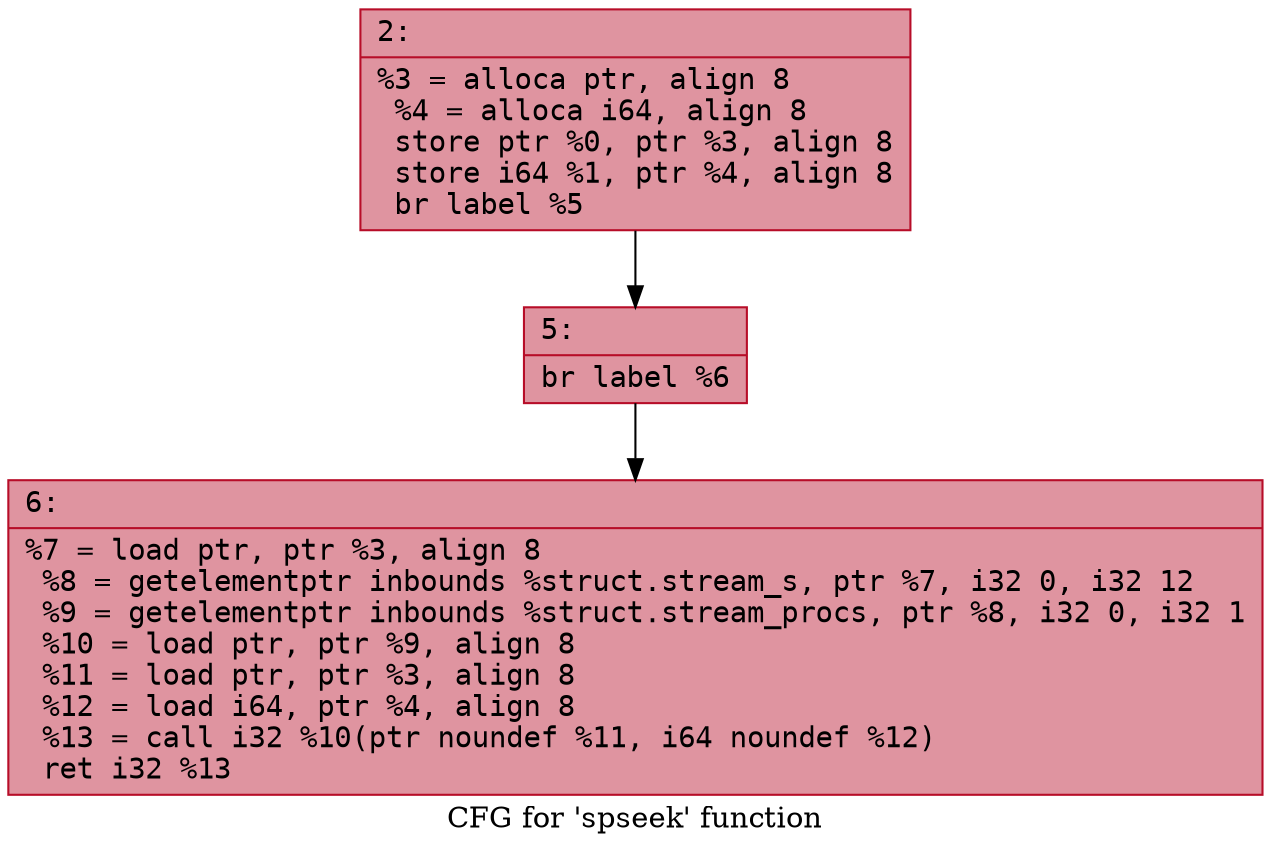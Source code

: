 digraph "CFG for 'spseek' function" {
	label="CFG for 'spseek' function";

	Node0x60000320fb10 [shape=record,color="#b70d28ff", style=filled, fillcolor="#b70d2870" fontname="Courier",label="{2:\l|  %3 = alloca ptr, align 8\l  %4 = alloca i64, align 8\l  store ptr %0, ptr %3, align 8\l  store i64 %1, ptr %4, align 8\l  br label %5\l}"];
	Node0x60000320fb10 -> Node0x60000320fbb0[tooltip="2 -> 5\nProbability 100.00%" ];
	Node0x60000320fbb0 [shape=record,color="#b70d28ff", style=filled, fillcolor="#b70d2870" fontname="Courier",label="{5:\l|  br label %6\l}"];
	Node0x60000320fbb0 -> Node0x60000320fc00[tooltip="5 -> 6\nProbability 100.00%" ];
	Node0x60000320fc00 [shape=record,color="#b70d28ff", style=filled, fillcolor="#b70d2870" fontname="Courier",label="{6:\l|  %7 = load ptr, ptr %3, align 8\l  %8 = getelementptr inbounds %struct.stream_s, ptr %7, i32 0, i32 12\l  %9 = getelementptr inbounds %struct.stream_procs, ptr %8, i32 0, i32 1\l  %10 = load ptr, ptr %9, align 8\l  %11 = load ptr, ptr %3, align 8\l  %12 = load i64, ptr %4, align 8\l  %13 = call i32 %10(ptr noundef %11, i64 noundef %12)\l  ret i32 %13\l}"];
}
